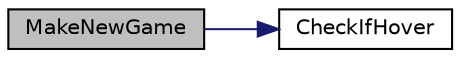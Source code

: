 digraph "MakeNewGame"
{
 // LATEX_PDF_SIZE
  edge [fontname="Helvetica",fontsize="10",labelfontname="Helvetica",labelfontsize="10"];
  node [fontname="Helvetica",fontsize="10",shape=record];
  rankdir="LR";
  Node16 [label="MakeNewGame",height=0.2,width=0.4,color="black", fillcolor="grey75", style="filled", fontcolor="black",tooltip="Function used for creaing new game menu."];
  Node16 -> Node17 [color="midnightblue",fontsize="10",style="solid",fontname="Helvetica"];
  Node17 [label="CheckIfHover",height=0.2,width=0.4,color="black", fillcolor="white", style="filled",URL="$making_menu_8c.html#afc43a28ca87591786836417e88f766a8",tooltip="Checks if mouse has hovered button."];
}
